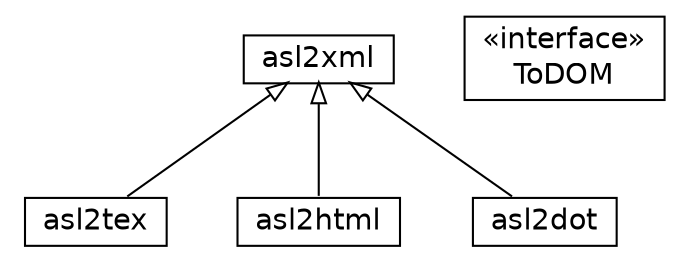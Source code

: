 #!/usr/local/bin/dot
#
# Class diagram 
# Generated by UMLGraph version 5.1 (http://www.umlgraph.org/)
#

digraph G {
	edge [fontname="Helvetica",fontsize=10,labelfontname="Helvetica",labelfontsize=10];
	node [fontname="Helvetica",fontsize=10,shape=plaintext];
	nodesep=0.25;
	ranksep=0.5;
	// jason.util.asl2xml
	c4895 [label=<<table title="jason.util.asl2xml" border="0" cellborder="1" cellspacing="0" cellpadding="2" port="p" href="./asl2xml.html">
		<tr><td><table border="0" cellspacing="0" cellpadding="1">
<tr><td align="center" balign="center"> asl2xml </td></tr>
		</table></td></tr>
		</table>>, fontname="Helvetica", fontcolor="black", fontsize=14.0];
	// jason.util.asl2tex
	c4896 [label=<<table title="jason.util.asl2tex" border="0" cellborder="1" cellspacing="0" cellpadding="2" port="p" href="./asl2tex.html">
		<tr><td><table border="0" cellspacing="0" cellpadding="1">
<tr><td align="center" balign="center"> asl2tex </td></tr>
		</table></td></tr>
		</table>>, fontname="Helvetica", fontcolor="black", fontsize=14.0];
	// jason.util.asl2html
	c4897 [label=<<table title="jason.util.asl2html" border="0" cellborder="1" cellspacing="0" cellpadding="2" port="p" href="./asl2html.html">
		<tr><td><table border="0" cellspacing="0" cellpadding="1">
<tr><td align="center" balign="center"> asl2html </td></tr>
		</table></td></tr>
		</table>>, fontname="Helvetica", fontcolor="black", fontsize=14.0];
	// jason.util.asl2dot
	c4898 [label=<<table title="jason.util.asl2dot" border="0" cellborder="1" cellspacing="0" cellpadding="2" port="p" href="./asl2dot.html">
		<tr><td><table border="0" cellspacing="0" cellpadding="1">
<tr><td align="center" balign="center"> asl2dot </td></tr>
		</table></td></tr>
		</table>>, fontname="Helvetica", fontcolor="black", fontsize=14.0];
	// jason.util.ToDOM
	c4899 [label=<<table title="jason.util.ToDOM" border="0" cellborder="1" cellspacing="0" cellpadding="2" port="p" href="./ToDOM.html">
		<tr><td><table border="0" cellspacing="0" cellpadding="1">
<tr><td align="center" balign="center"> &#171;interface&#187; </td></tr>
<tr><td align="center" balign="center"> ToDOM </td></tr>
		</table></td></tr>
		</table>>, fontname="Helvetica", fontcolor="black", fontsize=14.0];
	//jason.util.asl2tex extends jason.util.asl2xml
	c4895:p -> c4896:p [dir=back,arrowtail=empty];
	//jason.util.asl2html extends jason.util.asl2xml
	c4895:p -> c4897:p [dir=back,arrowtail=empty];
	//jason.util.asl2dot extends jason.util.asl2xml
	c4895:p -> c4898:p [dir=back,arrowtail=empty];
}

